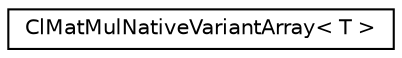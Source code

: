 digraph "Graphical Class Hierarchy"
{
 // LATEX_PDF_SIZE
  edge [fontname="Helvetica",fontsize="10",labelfontname="Helvetica",labelfontsize="10"];
  node [fontname="Helvetica",fontsize="10",shape=record];
  rankdir="LR";
  Node0 [label="ClMatMulNativeVariantArray\< T \>",height=0.2,width=0.4,color="black", fillcolor="white", style="filled",URL="$classarm__compute_1_1cl__matmul_1_1_cl_mat_mul_native_variant_array.xhtml",tooltip="Basic container for the OpenCL MatMul Native variant functions."];
}
